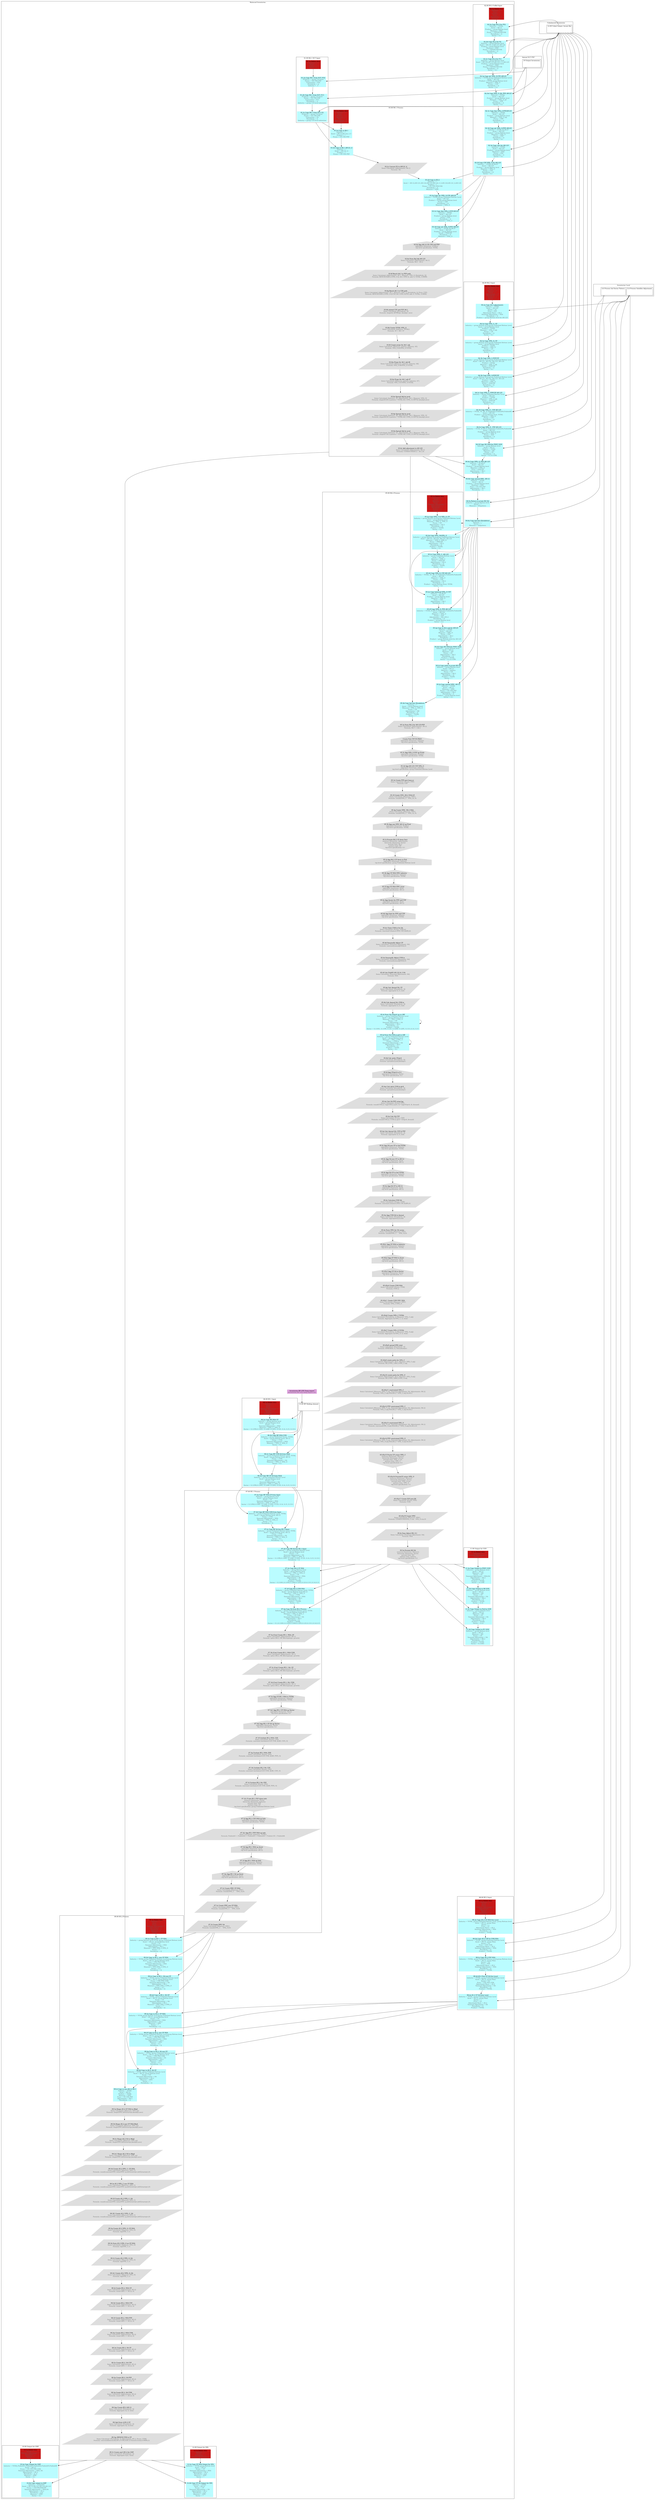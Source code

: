 digraph "Balanced Inventories" {
	compound=true
	subgraph cluster_eaf4b2133b0d401ab8ad2f8c04dca331 {
		label="Balanced Inventories"
		157 [label=<Inventories RP CPX Temp import<font color='#636363'><br/>Inventories RP CPX Temp import.csv</font>> color=plum shape=folder style=filled]
	}
	subgraph cluster_eaf4b2133b0d401ab8ad2f8c04dca331 {
		label="Balanced Inventories"
		subgraph cluster_712d2959dd1843798d409a56e4921978 {
			label="01.00 R4.1 SUT Input"
			4 [label=<01.1a Delete data<font color='#636363'><br/>Industry = *<br/>Asset = *<br/>Product = *<br/>Prices = *</font>> color="#c71818" shape=box style=filled]
			6 [label=<01.2a Copy R4.1 from SUT, P.52<font color='#636363'><br/>Products = group 114 level<br/>Prices = CP, CYP, PYP<br/>Transaction = P52<br/>Periodicity = A<br/>Industry = _T</font>> color="#bafcff" shape=box style=filled]
			7 [label=<01.2b Copy R4.1 from SUT, P.11<font color='#636363'><br/>Products = group 114 level<br/>Prices = CP, CYP, PYP<br/>Transaction = P11<br/>Periodicity = A<br/>Industry = group 114 level industries</font>> color="#bafcff" shape=box style=filled]
			8 [label=<01.2c Copy R4.1 from SUT, P.2<font color='#636363'><br/>Products = group 114 level<br/>Prices = CP, CYP, PYP<br/>Transaction = P2<br/>Periodicity = A<br/>Industry = group 114 level industries</font>> color="#bafcff" shape=box style=filled]
		}
	}
	subgraph cluster_eaf4b2133b0d401ab8ad2f8c04dca331 {
		label="Balanced Inventories"
		subgraph cluster_34996b54060e4e2ca6c68a3389e62637 {
			label="02.00 R3.2 UnBal Input"
			11 [label=<02.1a Delete data<font color='#636363'><br/>Industry = *<br/>Asset = *<br/>Product = *<br/>Prices = *<br/>Periodicity = *<br/>Measure = *</font>> color="#c71818" shape=box style=filled]
			13 [label=<02.2a Copy R3.2 for P52<font color='#636363'><br/>Industry = TOTAL<br/>Asset = AN.12<br/>Product = group Bottom level<br/>Measure = VPIC<br/>Prices = CP,PYP,CYP,CVM<br/>Periodicity = A<br/>Sector = S.1</font>> color="#bafcff" shape=box style=filled]
			14 [label=<02.2b Copy R3.2 for P2<font color='#636363'><br/>Industry = group Bottom level<br/>Asset = AN.121_4,AN.121,AN.124<br/>Product = group Bottom level<br/>Measure = VPIC<br/>Prices = CP,PYP,CYP,CVM<br/>Periodicity = A<br/>Sector = S.1</font>> color="#bafcff" shape=box style=filled]
			15 [label=<02.2c Copy R3.2 for P11<font color='#636363'><br/>Industry = group Bottom level<br/>Asset = AN.122,AN.123,AN.122_3_5,AN.125<br/>Product = group Bottom level<br/>Measure = VPIC<br/>Prices = CP,PYP,CYP,CVM<br/>Periodicity = A<br/>Sector = S.1</font>> color="#bafcff" shape=box style=filled]
			17 [label=<02.3a Copy qtr VPIL_O:CYP, AN125<font color='#636363'><br/>Industry = TOTAL,group Published Bottom Level<br/>Asset = AN.125<br/>Product = TOTAL,group Bottom level<br/>Measure = VPIL_O<br/>Prices = CYP<br/>Periodicity = Q<br/>Sector = S.1</font>> color="#bafcff" shape=box style=filled]
			18 [label=<02.3b Copy VPIL_O_Q4, PYP, AN125<font color='#636363'><br/>Industry = TOTAL<br/>Asset = AN.125<br/>Product = group Bottom level<br/>Measure = VPIL_O_q4<br/>Prices = PYP<br/>Periodicity = A<br/>Sector = S.1</font>> color="#bafcff" shape=box style=filled]
			19 [label=<02.3c Copy Ann VPIL_C:PYP,AN125<font color='#636363'><br/>Industry = TOTAL<br/>Asset = AN.125<br/>Product = group Bottom level<br/>Measure = VPIL_C.adj<br/>Prices = PYP<br/>Periodicity = A<br/>Sector = S.1</font>> color="#bafcff" shape=box style=filled]
			20 [label=<02.3d Copy qtr VPIL_O:PYP, AN125<font color='#636363'><br/>Industry = TOTAL,45,46,47<br/>Asset = AN.125<br/>Product = group Bottom level<br/>Measure = VPIL_O<br/>Prices = PYP<br/>Periodicity = Q<br/>Sector = S.1</font>> color="#bafcff" shape=box style=filled]
			21 [label=<02.3e Copy vpic for AN.125<font color='#636363'><br/>Industry = TOTAL<br/>Asset = AN.125<br/>Product = group Bottom level<br/>Measure = VPIC<br/>Prices = PYP<br/>Periodicity = A<br/>Sector = S.1</font>> color="#bafcff" shape=box style=filled]
			22 [label=<02.3f Copy CYP VPIL_O for AN.125<font color='#636363'><br/>Industry = TOTAL,45,46,47<br/>Asset = AN.125<br/>Product = group Bottom level<br/>Measure = VPIL_O<br/>Prices = CYP<br/>Periodicity = Q<br/>Sector = S.1</font>> color="#bafcff" shape=box style=filled]
		}
	}
	subgraph cluster_eaf4b2133b0d401ab8ad2f8c04dca331 {
		label="Balanced Inventories"
		subgraph cluster_80b217ab03924a02a2ceee08990a6970 {
			label="03.00 R4.1 Process"
			25 [label=<03.1a Delete data<font color='#636363'><br/>Industry = *<br/>Asset = *<br/>Product = *<br/>Measure = *<br/>Price = *<br/>Adjustments = *<br/>Periodicity = *</font>> color="#c71818" shape=box style=filled]
			27 [label=<03.2a Copy in R4.1<font color='#636363'><br/>Industry = *<br/>Asset = AN.12,AN.122_3_5<br/>Product = *<br/>Prices = CP, CYP, PYP</font>> color="#bafcff" shape=box style=filled]
			28 [label=<03.2b Copy in R4.1 AN121_4<font color='#636363'><br/>Industry = *<br/>Asset = AN.121_4<br/>Product = *<br/>Prices = CP, CYP, PYP</font>> color="#bafcff" shape=box style=filled]
			29 [label=<03.2c Convert P2 to AN121_4<font color='#636363'><br/>Items Calculated: [Adjustments: R4.1]<br/>Formula: -R2</font>> color="#dedede" shape=parallelogram style=filled]
			30 [label=<03.2d Copy in R3.2<font color='#636363'><br/>Industry = *<br/>Asset = AN.12,AN.121,AN.122,AN.123,AN.122_3_5,AN.124,AN.121_4,AN.125<br/>Product = *<br/>Prices = CP, CYP, PYP,CVM<br/>Periodicity = A<br/>Measure = VPIC</font>> color="#bafcff" shape=box style=filled]
			32 [label=<03.3a Copy qtr VPIL_O:CYP, AN125<font color='#636363'><br/>Industry = TOTAL,group Published Bottom Level<br/>Asset = AN.125<br/>Product = TOTAL,group Bottom level<br/>Prices = CYP<br/>Periodicity = Q<br/>Measure = VPIL_O</font>> color="#bafcff" shape=box style=filled]
			33 [label=<03.3c Copy Ann VPIL_C:PYP:AN125<font color='#636363'><br/>Industry = TOTAL<br/>Asset = AN.125<br/>Product = group Bottom level<br/>Prices = PYP<br/>Periodicity = A<br/>Measure = VPIL_C</font>> color="#bafcff" shape=box style=filled]
			34 [label=<03.3d Copy qtr VPIL_O:PYP, AN125<font color='#636363'><br/>Industry = TOTAL,45,46,47<br/>Asset = AN.125<br/>Product = group Bottom level<br/>Prices = PYP,CYP<br/>Periodicity = Q<br/>Measure = VPIL_O</font>> color="#bafcff" shape=box style=filled]
			36 [label=<03.4a Agg AN.12 CP, CYP and PYP<font color='#636363'><br/>aggregate dimension: Product<br/>top level specification: TOTAL</font>> color="#dedede" shape=house style=filled]
			42 [label=<03.6e Form Bal Adj AN.125<font color='#636363'><br/>Items Calculated: [Adjustments: A4.1]<br/>Formula: R4.1 - R3.2</font>> color="#dedede" shape=parallelogram style=filled]
			43 [label=<03.6f Bench A4.1 to PYP path<font color='#636363'><br/>Items Calculated: [Adjustments: A4.1, Measure: VPIL_O, Periodicity: Q]<br/>Formula: BENCHCD(R3.2:VPIL_O:Q, A4.1:VPIC:A, add, 0, TOTAL, 0.9999)</font>> color="#dedede" shape=parallelogram style=filled]
			44 [label=<03.6g Bench A4.1 to CYP path<font color='#636363'><br/>Items Calculated: [Adjustments: A4.1, Measure: VPIL_O, Periodicity: Q, Price: CYP]<br/>Formula: BENCHCD(R3.2:VPIL_O:Q:CYP, A4.1:VPIC:A:PYP, add, 0, TOTAL, 0.9999)</font>> color="#dedede" shape=parallelogram style=filled]
			45 [label=<03.6h extend CYP and PYP A4.1<font color='#636363'><br/>Items Calculated: [Periodicity: Q]<br/>Formula: shape(Q, $FPBYqtr, $endqtr, zero)</font>> color="#dedede" shape=parallelogram style=filled]
			46 [label=<03.6k Create TOTAL VPIL_O<font color='#636363'><br/>Items Calculated: [Industry: TOTAL]<br/>Formula: 45 + 46+ 47</font>> color="#dedede" shape=parallelogram style=filled]
			47 [label=<03.6l Create props for A4.1 adj<font color='#636363'><br/>Items Calculated: [Measure: pattern, Industry: 45]<br/>Formula: VPIL_O:45/VPIL_O:TOTAL</font>> color="#dedede" shape=parallelogram style=filled]
			48 [label=<03.6m Props for A4.1 adj 46<font color='#636363'><br/>Items Calculated: [Measure: pattern, Industry: 46]<br/>Formula: VPIL_O:46/VPIL_O:TOTAL</font>> color="#dedede" shape=parallelogram style=filled]
			49 [label=<03.6n Props for A4.1 adj 47<font color='#636363'><br/>Items Calculated: [Measure: pattern, Industry: 47]<br/>Formula: VPIL_O:47/VPIL_O:TOTAL</font>> color="#dedede" shape=parallelogram style=filled]
			50 [label=<03.6o Spread Adj by prod<font color='#636363'><br/>Items Calculated: [Industry: 45, Adjustments: A4.1, Measure: VPIL_O]<br/>Formula: shape(45:R3.2:pattern * TOTAL:A4.1:VPIL_O,1997Q1,$endqtr,zero)</font>> color="#dedede" shape=parallelogram style=filled]
			51 [label=<03.6p Spread Adj by prod<font color='#636363'><br/>Items Calculated: [Industry: 46, Adjustments: A4.1, Measure: VPIL_O]<br/>Formula: shape(46:R3.2:pattern * TOTAL:A4.1:VPIL_O,1997Q1,$endqtr,zero)</font>> color="#dedede" shape=parallelogram style=filled]
			52 [label=<03.6q Spread Adj by prod<font color='#636363'><br/>Items Calculated: [Industry: 47, Adjustments: A4.1, Measure: VPIL_O]<br/>Formula: shape(47:R3.2:pattern * TOTAL:A4.1:VPIL_O,1997Q1,$endqtr,zero)</font>> color="#dedede" shape=parallelogram style=filled]
			53 [label=<03.6r Add adjustment to AN.125<font color='#636363'><br/>Items Calculated: [Adjustments: R4.1]<br/>Formula: CONROUND(R3.2 - A4.1,0)</font>> color="#dedede" shape=parallelogram style=filled]
		}
	}
	subgraph cluster_eaf4b2133b0d401ab8ad2f8c04dca331 {
		label="Balanced Inventories"
		subgraph cluster_ddee891a379e490c90972cf22c1a01dc {
			label="04.00 R4.2 Input"
			56 [label=<04.01a Delete data<font color='#636363'><br/>Industry = *<br/>Asset = *<br/>Measure = *<br/>Prices = *<br/>Adjustments = *<br/>Periodicity = *<br/>Product = *<br/>Sector = *</font>> color="#c71818" shape=box style=filled]
			58 [label=<04.2a Copy A4.2 adjustments<font color='#636363'><br/>Industry = TOTAL<br/>Asset = AN.125<br/>Sector = S1<br/>Price = PYP<br/>Adjustment Basis = A4.2<br/>Seasonal Adjustment = NSA<br/>Periodicity = Q<br/>Product = group Bottom level for AN.125</font>> color="#bafcff" shape=box style=filled]
			60 [label=<04.3a Copy VPIL_C, CP<font color='#636363'><br/>Industry = group Bottom level,group Published Bottom Level<br/>Asset = group Bottom level<br/>Product = TOTAL<br/>Measure = VPIL_C.adj<br/>Prices = CP<br/>Periodicity = Q<br/>Sector = S.1</font>> color="#bafcff" shape=box style=filled]
			61 [label=<04.3a Copy VPIL_O, CP<font color='#636363'><br/>Industry = group Bottom level,group Published Bottom Level<br/>Asset = group Bottom level<br/>Product = TOTAL<br/>Measure = VPIL_O<br/>Prices = CP<br/>Periodicity = Q<br/>Sector = S.1</font>> color="#bafcff" shape=box style=filled]
			62 [label=<04.3b Copy VPIL_C,PYPCYP<font color='#636363'><br/>Industry = group Bottom level,group Published Bottom Level<br/>Asset = AN.121, AN.122, AN.123, AN.124<br/>Product = TOTAL<br/>Measure = VPIL_C.adj<br/>Prices = PYP,CYP<br/>Periodicity = Q<br/>Sector = S.1</font>> color="#bafcff" shape=box style=filled]
			63 [label=<04.3b Copy VPIL_O,PYPCYP<font color='#636363'><br/>Industry = group Bottom level,group Published Bottom Level<br/>Asset = AN.121, AN.122, AN.123, AN.124<br/>Product = TOTAL<br/>Measure = VPIL_O<br/>Prices = PYP,CYP<br/>Periodicity = Q<br/>Sector = S.1</font>> color="#bafcff" shape=box style=filled]
			64 [label=<04.3c Copy VPIL_C, PYPCYP AN.125<font color='#636363'><br/>Industry = group Published Bottom Level<br/>Asset = AN.125<br/>Product = TOTAL<br/>Measure = VPIL_C.adj<br/>Prices = PYP,CYP<br/>Periodicity = Q<br/>Sector = S.1</font>> color="#bafcff" shape=box style=filled]
			65 [label=<04.3d Copy VPIL_O , CYP AN.125<font color='#636363'><br/>Industry = TOTAL, 45, 46, 47,Publish03,Publish04,Publish06<br/>Asset = AN.125<br/>Product = group Bottom level, TOTAL<br/>Measure = VPIL_O<br/>Prices = CYP<br/>Periodicity = Q<br/>Sector = S.1</font>> color="#bafcff" shape=box style=filled]
			66 [label=<04.3e Copy VPIL_O , PYP AN.125<font color='#636363'><br/>Industry = TOTAL,45,46,47,Publish03,Publish04,Publish06<br/>Asset = AN.125<br/>Product = group Bottom level<br/>Measure = VPIL_O<br/>Prices = PYP<br/>Periodicity = Q<br/>Sector = S.1</font>> color="#bafcff" shape=box style=filled]
			67 [label=<04.3f Copy HG NSA for PNFC GOS<font color='#636363'><br/>Industry = group Bottom level<br/>Asset = AN.12<br/>Product = TOTAL<br/>Measure = HG<br/>Prices = CP<br/>Periodicity = Q<br/>Sector = S.1,S.11PR</font>> color="#bafcff" shape=box style=filled]
			69 [label=<04.4a Copy VPIL_O, PYP, AN.125<font color='#636363'><br/>Industry = 45,46,47<br/>Asset = AN.125<br/>Product = group Bottom level<br/>Measure = VPIL_O<br/>Price = PYP,CYP<br/>Adjustments = R4.1<br/>Periodicity = Q</font>> color="#bafcff" shape=box style=filled]
			70 [label=<04.4b Copy annual VPIC, AN.12<font color='#636363'><br/>Industry = TOTAL<br/>Asset = AN.12<br/>Product = group Bottom level<br/>Measure = VPIC<br/>Price = CP, CYP, PYP<br/>Adjustments = R4.1<br/>Periodicity = A</font>> color="#bafcff" shape=box style=filled]
			72 [label=<04.5a Pattern to p&#39;rate HG SA<font color='#636363'><br/>Industry = group Bottom level<br/>Sector = *<br/>Measure = HGpattern</font>> color="#bafcff" shape=box style=filled]
			74 [label=<04.6a Copy Ind Sect Breakdown<font color='#636363'><br/>Industry = *<br/>Sector = *<br/>Measure = Indpattern</font>> color="#bafcff" shape=box style=filled]
		}
	}
	subgraph cluster_eaf4b2133b0d401ab8ad2f8c04dca331 {
		label="Balanced Inventories"
		subgraph cluster_bade20bcefc640e3911405b3f77e5870 {
			label="05.00 R4.2 Process"
			77 [label=<05.1a Delete data<font color='#636363'><br/>Industry = *<br/>Asset = *<br/>Measure = *<br/>Prices = *<br/>Seasonal Adjustment = *<br/>Adjustments = *<br/>Periodicity = *<br/>Product = *<br/>Sector = *</font>> color="#c71818" shape=box style=filled]
			79 [label=<05.2a Copy VPIL_C &amp; VPIL_O, CP<font color='#636363'><br/>Industry = group Bottom level,group Published Bottom Level<br/>Asset = group Bottom level<br/>Measure = VPIL_C, VPIL_O<br/>Prices = CP<br/>Adjustments = R3.2<br/>Periodicity = Q<br/>Product = TOTAL<br/>Sector = S.1</font>> color="#bafcff" shape=box style=filled]
			80 [label=<05.2b Copy VPIL_C&amp;VPIL_O<font color='#636363'><br/>Industry = group Bottom level,group Published Bottom Level<br/>Asset = AN.121, AN.122, AN.123, AN.124<br/>Measure = VPIL_C, VPIL_O<br/>Prices = PYP,CYP<br/>Adjustments = R3.2<br/>Periodicity = Q<br/>Product = TOTAL<br/>Sector = S.1</font>> color="#bafcff" shape=box style=filled]
			81 [label=<05.2c Copy VPIL_C, AN.125<font color='#636363'><br/>Industry = group Published Bottom Level<br/>Asset = AN.125<br/>Measure = VPIL_C<br/>Prices = PYP,CYP<br/>Adjustments = R3.2<br/>Periodicity = Q<br/>Product = TOTAL<br/>Sector = S.1</font>> color="#bafcff" shape=box style=filled]
			82 [label=<05.2d Copy VPIL_O, CYP AN.125<font color='#636363'><br/>Industry = TOTAL, 45, 46, 47,Publish03,Publish04,Publish06<br/>Asset = AN.125<br/>Measure = VPIL_O<br/>Prices = CYP<br/>Adjustments = R3.2<br/>Periodicity = Q<br/>Product = group Bottom level, TOTAL<br/>Sector = S.1</font>> color="#bafcff" shape=box style=filled]
			83 [label=<05.2e Copy balanced VPIL_O CYP<font color='#636363'><br/>Industry = 45,46,47<br/>Asset = AN.125<br/>Product = group Bottom level<br/>Measure = VPIL_O<br/>Price = CYP<br/>Adjustments = R4.1<br/>Periodicity = Q</font>> color="#bafcff" shape=box style=filled]
			84 [label=<05.2f Copy VPIL_O, PYP, AN.125<font color='#636363'><br/>Industry = TOTAL,45,46,47,Publish03,Publish04,Publish06<br/>Asset = AN.125<br/>Measure = VPIL_O<br/>Prices = PYP<br/>Adjustments = R4.1,R3.2<br/>Periodicity = Q<br/>Product = group Bottom level<br/>Sector = S.1</font>> color="#bafcff" shape=box style=filled]
			85 [label=<05.2g Copy in A4.2 adj for AN125<font color='#636363'><br/>Industry = TOTAL<br/>Asset = AN.125<br/>Measure = VPIL_O<br/>Prices = PYP<br/>Adjustments = A4.2<br/>Periodicity = Q<br/>Product = group Bottom level for AN.125<br/>Sector = S.1</font>> color="#bafcff" shape=box style=filled]
			86 [label=<05.2h Copy HG NSA for PNFC GOS<font color='#636363'><br/>Industry = group Bottom level<br/>Asset = AN.12<br/>Measure = HG<br/>Prices = CP<br/>Adjustments = R4.2<br/>Periodicity = Q<br/>Product = TOTAL<br/>Sector = S.1,S.11PR</font>> color="#bafcff" shape=box style=filled]
			87 [label=<05.2i Copy pattn to p&#39;rate HG SA<font color='#636363'><br/>Industry = group Bottom level<br/>Asset = AN.12<br/>Measure = pattern<br/>Prices = CP<br/>Adjustments = R4.2<br/>Periodicity = Q<br/>Product = TOTAL<br/>Sector = *</font>> color="#bafcff" shape=box style=filled]
			88 [label=<05.2j Copy annual VPIC, AN.12<font color='#636363'><br/>Industry = TOTAL<br/>Asset = AN.12<br/>Measure = VPIC<br/>Prices = CP, CYP, PYP<br/>Adjustments = R4.1<br/>Periodicity = A<br/>Product = group Bottom level<br/>Sector = S.1</font>> color="#bafcff" shape=box style=filled]
			89 [label=<05.2k Copy Ind Sect Breakdown<font color='#636363'><br/>Industry = *<br/>Asset = group Bottom level<br/>Measure = VPIL_C, VPIL_O<br/>Prices = CP<br/>Adjustments = R0<br/>Periodicity = Q<br/>Product = TOTAL<br/>Sector = *</font>> color="#bafcff" shape=box style=filled]
			91 [label=<05.3a Form R4.2 for AN.125:PYP<font color='#636363'><br/>Items Calculated: [Adjustments: R4.2]<br/>Formula: R4.1 + A4.2</font>> color="#dedede" shape=parallelogram style=filled]
			92 [label=<Create Pub CYP IN PROC<font color='#636363'><br/>aggregate dimension: Industry<br/>top level specification: TOTAL</font>> color="#dedede" shape=house style=filled]
			93 [label=<05.3c Agg VPIL_O PYP up Prods<font color='#636363'><br/>aggregate dimension: Product<br/>top level specification: TOTAL</font>> color="#dedede" shape=house style=filled]
			94 [label=<05.3d Agg AN.125 CYP VPIL_O<font color='#636363'><br/>aggregate dimension: Industry<br/>top level specification: group Published Bottom Level</font>> color="#dedede" shape=house style=filled]
			95 [label=<05.3e Create PYP post base yr<font color='#636363'><br/>Items Calculated: [Prices: PYP]<br/>Formula: CYP</font>> color="#dedede" shape=parallelogram style=filled]
			96 [label=<05.3f Create VPIC, R4.2 NSA CP<font color='#636363'><br/>Items Calculated: [Measure: VPIC]<br/>Formula: round((VPIL_C - VPIL_O), 0)</font>> color="#dedede" shape=parallelogram style=filled]
			97 [label=<05.3g Create VPIC, R4.2 NSA<font color='#636363'><br/>Items Calculated: [Measure: VPIC]<br/>Formula: round((VPIL_C - VPIL_O), 0)</font>> color="#dedede" shape=parallelogram style=filled]
			98 [label=<05.3h Agg ann VPIC AN.12 up Prod<font color='#636363'><br/>aggregate dimension: Product<br/>top level specification: TOTAL</font>> color="#dedede" shape=house style=filled]
			99 [label=<05.3i Prorate R4.2 CP down Sect<font color='#636363'><br/>measure dimension: Adjustments<br/>hierarchy dimension: Sector<br/>prorate item: R4.2<br/>pattern item: R0<br/>top level specification: S.1</font>> color="#dedede" shape=invhouse style=filled]
			100 [label=<05.3j Agg R4.2 CP Sects to Pub<font color='#636363'><br/>aggregate dimension: Industry<br/>top level specification: group Published Bottom Level</font>> color="#dedede" shape=house style=filled]
			101 [label=<05.3k Agg CP NSA VPIC industry<font color='#636363'><br/>aggregate dimension: Industry<br/>top level specification: TOTAL</font>> color="#dedede" shape=house style=filled]
			102 [label=<05.3l Agg CP NSA VPIC asset<font color='#636363'><br/>aggregate dimension: Asset<br/>top level specification: AN.12</font>> color="#dedede" shape=house style=filled]
			104 [label=<05.4a Agg Assets for PYP and CYP<font color='#636363'><br/>aggregate dimension: Asset<br/>top level specification: AN.12</font>> color="#dedede" shape=house style=filled]
			105 [label=<05.4b Agg Inds for PYP and CYP<font color='#636363'><br/>aggregate dimension: Industry<br/>top level specification: TOTAL</font>> color="#dedede" shape=house style=filled]
			106 [label=<05.4c Chain CVM.in for SA<font color='#636363'><br/>Items Calculated: [Prices: CVM.in]<br/>Formula: conround (chaincd (PYP, CYP, $LBY),0)</font>> color="#dedede" shape=parallelogram style=filled]
			107 [label=<05.4d Seasonally Adjust CP<font color='#636363'><br/>Items Calculated: [Seasonal Adjustment: SA]<br/>Formula: conround(seasadj(NSA),0)</font>> color="#dedede" shape=parallelogram style=filled]
			108 [label=<05.4e Seasonally Adjust CVM.in<font color='#636363'><br/>Items Calculated: [Seasonal Adjustment: SA]<br/>Formula: conround(seasadj(NSA),0)</font>> color="#dedede" shape=parallelogram style=filled]
			109 [label=<05.4f Calc Publ05 AN.122 &amp; 3 SA<font color='#636363'><br/>Items Calculated: [Seasonal Adjustment: SA]<br/>Formula: NSA</font>> color="#dedede" shape=parallelogram style=filled]
			110 [label=<05.4g Calc Annual SA, CP<font color='#636363'><br/>Items Calculated: [Periodicity: A]<br/>Formula: aggregate( Q, A, end)</font>> color="#dedede" shape=parallelogram style=filled]
			111 [label=<05.4h Calc Annual SA, CVM.in<font color='#636363'><br/>Items Calculated: [Periodicity: A]<br/>Formula: aggregate( Q, A, end)</font>> color="#dedede" shape=parallelogram style=filled]
			112 [label=<05.4i Form SA CP.qtr4 up to LBY<font color='#636363'><br/>Industry = group Published Bottom Level<br/>Asset = group Bottom level<br/>Measure = VPIL_C,VPIL_O<br/>Prices = CP<br/>Seasonal Adjustment = SA<br/>Adjustments = R4.2<br/>Periodicity = A<br/>Product = TOTAL<br/>Sector = S.11001, S.11PR, S.125, S.12MF, S.12FE, S.1311,S.14, S.15</font>> color="#bafcff" shape=box style=filled]
			113 [label=<05.4j Form SA CVM.in.qt4 to LBY<font color='#636363'><br/>Industry = group Published Bottom Level<br/>Asset = group Bottom level<br/>Measure = VPIL_C,VPIL_O<br/>Prices = CVM.in<br/>Seasonal Adjustment = SA<br/>Adjustments = R4.2<br/>Periodicity = A<br/>Product = TOTAL<br/>Sector = S.1</font>> color="#bafcff" shape=box style=filled]
			114 [label=<05.4k Calc qtrly CP.qtr4<font color='#636363'><br/>Items Calculated: [Periodicity: Q]<br/>Formula: spread(A,Q,end,$endqtr)</font>> color="#dedede" shape=parallelogram style=filled]
			115 [label=<05.4l Agg CP.qtr4 to S.1<font color='#636363'><br/>aggregate dimension: Sector<br/>top level specification: S.1</font>> color="#dedede" shape=house style=filled]
			116 [label=<05.4m Calc qtrly CVM.in.qtr4<font color='#636363'><br/>Items Calculated: [Periodicity: Q]<br/>Formula: spread(A,Q,end,$endqtr)</font>> color="#dedede" shape=parallelogram style=filled]
			117 [label=<05.4n Calc SA PYP using lag<font color='#636363'><br/>Items Calculated: [Prices: PYP]<br/>Formula: round(CVM.in / lag(CVM.in.qtr4, 4) * lag(CP.qtr4, 4), $round)</font>> color="#dedede" shape=parallelogram style=filled]
			118 [label=<05.4o Calc SA CYP<font color='#636363'><br/>Items Calculated: [Prices: CYP]<br/>Formula: round(CVM.in / CVM.in.qtr4 * CP.qtr4, $round)</font>> color="#dedede" shape=parallelogram style=filled]
			119 [label=<05.4q Calc Annual SA, CYP &amp; PYP<font color='#636363'><br/>Items Calculated: [Periodicity: A]<br/>Formula: aggregate( Q, A, end)</font>> color="#dedede" shape=parallelogram style=filled]
			120 [label=<05.4r Agg SA non CP to Ind TOTAL<font color='#636363'><br/>aggregate dimension: Industry<br/>top level specification: TOTAL</font>> color="#dedede" shape=house style=filled]
			121 [label=<05.4s Agg SA non CP to AN.12<font color='#636363'><br/>aggregate dimension: Asset<br/>top level specification: AN.12</font>> color="#dedede" shape=house style=filled]
			122 [label=<05.4t Agg SA CP to Ind TOTAL<font color='#636363'><br/>aggregate dimension: Industry<br/>top level specification: TOTAL</font>> color="#dedede" shape=house style=filled]
			123 [label=<05.4u Agg SA CP to AN.12<font color='#636363'><br/>aggregate dimension: Asset<br/>top level specification: AN.12</font>> color="#dedede" shape=house style=filled]
			124 [label=<05.4v Calculate CVM SA<font color='#636363'><br/>Items Calculated: [Prices: CVM]<br/>Formula: conround (chaincd (PYP, CYP, $LBY),0)</font>> color="#dedede" shape=parallelogram style=filled]
			125 [label=<05.4w Agg CVM SA to Annual<font color='#636363'><br/>Items Calculated: [Periodicity: A]<br/>Formula: aggregate(Q,A,end)</font>> color="#dedede" shape=parallelogram style=filled]
			126 [label=<05.4x Form VPIC for SA series<font color='#636363'><br/>Items Calculated: [Measure: VPIC]<br/>Formula: round((VPIL_C  -  VPIL_O),0)</font>> color="#dedede" shape=parallelogram style=filled]
			128 [label=<05.45y1 Agg CP NSA to Industry<font color='#636363'><br/>aggregate dimension: Industry<br/>top level specification: TOTAL</font>> color="#dedede" shape=house style=filled]
			129 [label=<05.45y2 Agg CP NSA to Asset<font color='#636363'><br/>aggregate dimension: Asset<br/>top level specification: AN.12</font>> color="#dedede" shape=house style=filled]
			130 [label=<05.45y3 Agg CP SA to Sector<font color='#636363'><br/>aggregate dimension: Sector<br/>top level specification: S.1</font>> color="#dedede" shape=house style=filled]
			131 [label=<05.45y4 Create CVM NSA<font color='#636363'><br/>Items Calculated: [Prices: CVM]<br/>Formula: CVM.in</font>> color="#dedede" shape=parallelogram style=filled]
			132 [label=<05.45y5  Create CVM VPIC NSA<font color='#636363'><br/>Items Calculated: [Measure: VPIC]<br/>Formula: VPIL_C-VPIL_O</font>> color="#dedede" shape=parallelogram style=filled]
			133 [label=<05.45y6 Create VPIL_C TOTAL<font color='#636363'><br/>Items Calculated: [Periodicity: A, Measure: VPIL_C.adj]<br/>Formula: Aggregate (Q:VPIL_C, A, total)</font>> color="#dedede" shape=parallelogram style=filled]
			134 [label=<05.45y7 Create VPIL_O TOTAL<font color='#636363'><br/>Items Calculated: [Periodicity: A, Measure: VPIL_O.adj]<br/>Formula: Aggregate (Q:VPIL_O, A, total)</font>> color="#dedede" shape=parallelogram style=filled]
			135 [label=<05.45y8 spread VPIL total<font color='#636363'><br/>Items Calculated: [Periodicity: Q]<br/>Formula: SPREAD(A, Q, Total,$endqtr) </font>> color="#dedede" shape=parallelogram style=filled]
			136 [label=<05.45y9 create pattn for VPIL_C<font color='#636363'><br/>Items Calculated: [Adjustments: A4.2, Measure: VPIL_C.adj]<br/>Formula: R4.2:VPIL_C/R4.2:VPIL_C.adj</font>> color="#dedede" shape=parallelogram style=filled]
			137 [label=<05.45y10 create pattn for VPIL_O<font color='#636363'><br/>Items Calculated: [Adjustments: A4.2, Measure: VPIL_O.adj]<br/>Formula: R4.2:VPIL_O/R4.2:VPIL_O.adj</font>> color="#dedede" shape=parallelogram style=filled]
			138 [label=<05.45y11 constrained VPIL_C<font color='#636363'><br/>Items Calculated: [Measure: VPIL_C.con, Seasonal Adjustment: SA, Adjustments: R4.2]<br/>Formula: VPIL_C.adj:NSA:R4.2 * VPIL_C.adj:SA:A4.2</font>> color="#dedede" shape=parallelogram style=filled]
			139 [label=<05.45y12 PYP constrained VPIL_C<font color='#636363'><br/>Items Calculated: [Measure: VPIL_C.con, Seasonal Adjustment: SA, Adjustments: R4.2]<br/>Formula: VPIL_C.adj:NSA:R4.2 * VPIL_C.adj:SA:A4.2</font>> color="#dedede" shape=parallelogram style=filled]
			140 [label=<05.45y13 constrained VPIL_O<font color='#636363'><br/>Items Calculated: [Measure: VPIL_O.con, Seasonal Adjustment: SA, Adjustments: R4.2]<br/>Formula: conround(VPIL_O.adj:NSA:R4.2 * VPIL_O.adj:SA:A4.2,0)</font>> color="#dedede" shape=parallelogram style=filled]
			141 [label=<05.45y14 PYP constrained VPIL_O<font color='#636363'><br/>Items Calculated: [Measure: VPIL_O.con, Seasonal Adjustment: SA, Adjustments: R4.2]<br/>Formula: VPIL_O.adj:NSA:R4.2 * VPIL_O.adj:SA:A4.2</font>> color="#dedede" shape=parallelogram style=filled]
			142 [label=<05.45y15 Prorte CP sctors VPIL_C<font color='#636363'><br/>measure dimension: Measure<br/>hierarchy dimension: Sector<br/>prorate item: VPIL_C.con<br/>pattern item: VPIL_C<br/>top level specification: S.1</font>> color="#dedede" shape=invhouse style=filled]
			143 [label=<05.45y16 ProrateCP sctors VPIL_O<font color='#636363'><br/>measure dimension: Measure<br/>hierarchy dimension: Sector<br/>prorate item: VPIL_O.con<br/>pattern item: VPIL_O<br/>top level specification: S.1</font>> color="#dedede" shape=invhouse style=filled]
			144 [label=<05.45y17 Create PYP post BY<font color='#636363'><br/>Items Calculated: [Prices: PYP]<br/>Formula: CVM</font>> color="#dedede" shape=parallelogram style=filled]
			145 [label=<05.45y19 Create VPIC<font color='#636363'><br/>Items Calculated: [Measure: VPIC]<br/>Formula: CONROUND(VPIL_C.con - VPIL_O.con,0)</font>> color="#dedede" shape=parallelogram style=filled]
			146 [label=<05.4z Seas Adjust HG, S.1<font color='#636363'><br/>Items Calculated: [Seasonal Adjustment: SA]<br/>Formula: NSA</font>> color="#dedede" shape=parallelogram style=filled]
			152 [label=<05.5a Prorate HG SA<font color='#636363'><br/>measure dimension: Measure<br/>hierarchy dimension: Sector<br/>prorate item: HG<br/>pattern item: pattern<br/>top level specification: S.1</font>> color="#dedede" shape=invhouse style=filled]
		}
	}
	subgraph cluster_eaf4b2133b0d401ab8ad2f8c04dca331 {
		label="Balanced Inventories"
		subgraph cluster_647c3208f2d248ffb68ff7f7faedf231 {
			label="06.00 R5.1 Input"
			155 [label=<06.1a Delete data<font color='#636363'><br/>Industry = *<br/>Asset = *<br/>Prices = *<br/>Seasonal Adjustment = *<br/>Measure = *<br/>Sector = *<br/>Periodicity = Q</font>> color="#c71818" shape=box style=filled]
			159 [label=<06.2a Copy RP NSA CP<font color='#636363'><br/>Industry = group Bottom level<br/>Asset = group Bottom level<br/>Prices = CP<br/>Seasonal Adjustment = NSA<br/>Measure = VPIL_C, VPIL_O<br/>Sector = S.11PR,S.11001, S.12MF, S.12FE, S.125, S.14, S.15, S.1311</font>> color="#bafcff" shape=box style=filled]
			160 [label=<06.2b Copy RP NSA CVM<font color='#636363'><br/>Industry = group Published Series, TOTAL<br/>Asset = group Bottom level, AN.12<br/>Prices = CVM<br/>Seasonal Adjustment = NSA<br/>Measure = VPIL_C, VPIL_O<br/>Sector = S.1</font>> color="#bafcff" shape=box style=filled]
			161 [label=<06.2c Copy RP CVM SA from Hold<font color='#636363'><br/>Industry = group Published Bottom Level, TOTAL<br/>Asset = group Bottom level, AN.12<br/>Prices = CVM<br/>Seasonal Adjustment = SA<br/>Measure = VPIL_C, VPIL_O<br/>Sector = S.1</font>> color="#bafcff" shape=box style=filled]
			162 [label=<06.2d Copy RP CP SA from Hold<font color='#636363'><br/>Industry = group Published Bottom Level<br/>Asset = group Bottom level<br/>Prices = CP<br/>Seasonal Adjustment = SA<br/>Measure = VPIL_C, VPIL_O<br/>Sector = S.11PR,S.11001, S.12MF, S.12FE, S.125, S.14, S.15, S.1311</font>> color="#bafcff" shape=box style=filled]
		}
	}
	subgraph cluster_eaf4b2133b0d401ab8ad2f8c04dca331 {
		label="Balanced Inventories"
		subgraph cluster_f494b3441c854a60a733163ce555c779 {
			label="13.00 RP Holding dataset"
			cluster_f494b3441c854a60a733163ce555c779_ph [label="" style=invis]
		}
	}
	subgraph cluster_eaf4b2133b0d401ab8ad2f8c04dca331 {
		label="Balanced Inventories"
		subgraph cluster_c11772a69d1244ff9ed4168e51979e64 {
			label="07.00 R5.1 Process"
			164 [label=<07.2a Copy RP NSA CP from Input<font color='#636363'><br/>Industry = group Bottom level<br/>Asset = group Bottom level<br/>Prices = CP<br/>Seasonal Adjustment = NSA<br/>Measure = VPIL_C, VPIL_O<br/>Sector = S.11PR,S.11001, S.12MF, S.12FE, S.125, S.14, S.15, S.1311<br/>Periodicity = Q</font>> color="#bafcff" shape=box style=filled]
			165 [label=<07.2b Copy RP NSA CVM from Input<font color='#636363'><br/>Industry = group Published Bottom Level, TOTAL<br/>Asset = group Bottom level, AN.12<br/>Prices = CVM<br/>Seasonal Adjustment = NSA<br/>Measure = VPIL_C, VPIL_O<br/>Sector = S.1<br/>Periodicity = Q</font>> color="#bafcff" shape=box style=filled]
			166 [label=<07.2c Copy RP SA frm R5.1 Input<font color='#636363'><br/>Industry = group Published Bottom Level, TOTAL<br/>Asset = group Bottom level, AN.12<br/>Prices = CVM<br/>Seasonal Adjustment = SA<br/>Measure = VPIL_C, VPIL_O<br/>Sector = S.1<br/>Periodicity = Q</font>> color="#bafcff" shape=box style=filled]
			167 [label=<07.2d Copy RP SA frm R5.1 Input<font color='#636363'><br/>Industry = group Published Bottom Level<br/>Asset = group Bottom level<br/>Prices = CP<br/>Seasonal Adjustment = SA<br/>Measure = VPIL_C, VPIL_O<br/>Sector = S.11PR,S.11001, S.12MF, S.12FE, S.125, S.14, S.15, S.1311<br/>Periodicity = Q</font>> color="#bafcff" shape=box style=filled]
			168 [label=<07.2e Copy R4.2 CP NSA<font color='#636363'><br/>Industry = group Bottom level<br/>Asset = group Bottom level<br/>Measure = VPIL_C, VPIL_O<br/>Prices = CP<br/>Seasonal Adjustment = NSA<br/>Adjustments = R4.2<br/>Periodicity = Q<br/>Product = TOTAL<br/>Sector = S.11001,S.11PR,S.12MF,S.12FE,S.125,S.1311,S.14,S.15</font>> color="#bafcff" shape=box style=filled]
			169 [label=<07.2f Copy R4.2 CVM NSA<font color='#636363'><br/>Industry = group Published Bottom Level, TOTAL<br/>Asset = group Bottom level,AN.12<br/>Measure = VPIL_C, VPIL_O<br/>Prices = CVM<br/>Seasonal Adjustment = NSA<br/>Adjustments = R4.2<br/>Periodicity = Q<br/>Product = TOTAL<br/>Sector = S.1</font>> color="#bafcff" shape=box style=filled]
			170 [label=<07.2g Copy SA from R4.2 Process<font color='#636363'><br/>Industry = group Published Bottom Level, TOTAL<br/>Asset = group Bottom level,AN.12<br/>Measure = VPIL_O, VPIL_C<br/>Prices = CP, CVM<br/>Seasonal Adjustment = SA<br/>Adjustments = R4.2<br/>Periodicity = Q<br/>Product = TOTAL<br/>Sector = S.1,S.11001,S.11PR,S.12MF,S.12FE,S.125,S.1311,S.14,S.15</font>> color="#bafcff" shape=box style=filled]
			173 [label=<07.3a (Con) Create R5.1, NSA, CP<font color='#636363'><br/>Items Calculated: [Adjustments: R5.1]<br/>Formula: splice (R4.2, RP, $firstopenqtr, growth)</font>> color="#dedede" shape=parallelogram style=filled]
			174 [label=<07.3b (Con) Create R5.1, NSA CVM<font color='#636363'><br/>Items Calculated: [Adjustments: R5.1]<br/>Formula: splice (R4.2, RP, $firstopenqtr, growth)</font>> color="#dedede" shape=parallelogram style=filled]
			175 [label=<07.3c (Con) Create R5.1, SA, CP<font color='#636363'><br/>Items Calculated: [Adjustments: R5.1]<br/>Formula: splice (R4.2, RP, $firstopenqtr, growth)</font>> color="#dedede" shape=parallelogram style=filled]
			176 [label=<07.3d (Con) Create R5.1, SA, CVM<font color='#636363'><br/>Items Calculated: [Adjustments: R5.1]<br/>Formula: splice (R4.2, RP, $firstopenqtr, growth)</font>> color="#dedede" shape=parallelogram style=filled]
			177 [label=<07.3e Agg CP R5.1 NSA to TOTAL<font color='#636363'><br/>aggregate dimension: Industry<br/>top level specification: TOTAL</font>> color="#dedede" shape=house style=filled]
			178 [label=<07.3e1 Agg R5.1 CP NSA up Sector<font color='#636363'><br/>aggregate dimension: Sector<br/>top level specification: S.1</font>> color="#dedede" shape=house style=filled]
			179 [label=<07.3e2 Agg R5.1 CP SA up Sector<font color='#636363'><br/>aggregate dimension: Sector<br/>top level specification: S.1</font>> color="#dedede" shape=house style=filled]
			180 [label=<07.3f Unchain R5.1 NSA, CYP<font color='#636363'><br/>Items Calculated: [Prices: CYP]<br/>Formula: conround (unchaincd (CP, CVM, $LBY, CYP), 0)</font>> color="#dedede" shape=parallelogram style=filled]
			181 [label=<07.3g Unchain R5.1 NSA, PYP<font color='#636363'><br/>Items Calculated: [Prices: PYP]<br/>Formula: conround (unchaincd (CP, CVM, $LBY, PYP), 0)</font>> color="#dedede" shape=parallelogram style=filled]
			182 [label=<07.3h Unchain R5.1 SA, CYP<font color='#636363'><br/>Items Calculated: [Prices: CYP]<br/>Formula: conround (unchaincd (CP, CVM, $LBY, CYP), 0)</font>> color="#dedede" shape=parallelogram style=filled]
			183 [label=<07.3i Unchain R5.1 SA, PYP<font color='#636363'><br/>Items Calculated: [Prices: PYP]<br/>Formula: conround (unchaincd (CP, CVM, $LBY, PYP), 0)</font>> color="#dedede" shape=parallelogram style=filled]
			184 [label=<07.3i1 P&#39;rate R5.1 PYP down inds<font color='#636363'><br/>measure dimension: Prices<br/>hierarchy dimension: Industry<br/>prorate item: PYP<br/>pattern item: CP<br/>top level specification: group Published Bottom Level</font>> color="#dedede" shape=invhouse style=filled]
			185 [label=<07.3j Agg R5.1 CYP NSA up Inds<font color='#636363'><br/>aggregate dimension: Industry<br/>top level specification: TOTAL</font>> color="#dedede" shape=house style=filled]
			186 [label=<07.3j1 Agg R5.1 PYP NSA up inds<font color='#636363'><br/>Items Calculated: [Industry: TOTAL]<br/>Formula: Publish01 + Publish02 + Publish03 + Publish04 + Publish 05 + Publish06</font>> color="#dedede" shape=parallelogram style=filled]
			187 [label=<07.3k Agg R5.1 NSA up Asset<font color='#636363'><br/>aggregate dimension: Asset<br/>top level specification: AN.12</font>> color="#dedede" shape=house style=filled]
			188 [label=<07.3l Agg R5.1 NSA up Inds<font color='#636363'><br/>aggregate dimension: Industry<br/>top level specification: TOTAL</font>> color="#dedede" shape=house style=filled]
			189 [label=<07.3m Agg R5.1 SA up Asset<font color='#636363'><br/>aggregate dimension: Asset<br/>top level specification: AN.12</font>> color="#dedede" shape=house style=filled]
			190 [label=<07.3r Create VPIC CP NSA<font color='#636363'><br/>Items Calculated: [Measure: VPIC]<br/>Formula: round((VPIL_C  -  VPIL_O),0)</font>> color="#dedede" shape=parallelogram style=filled]
			191 [label=<07.3s Create VPIC non CP NSA<font color='#636363'><br/>Items Calculated: [Measure: VPIC]<br/>Formula: round((VPIL_C  -  VPIL_O),0)</font>> color="#dedede" shape=parallelogram style=filled]
			192 [label=<07.3t Create VPIC SA<font color='#636363'><br/>Items Calculated: [Measure: VPIC]<br/>Formula: round((VPIL_C  -  VPIL_O),0)</font>> color="#dedede" shape=parallelogram style=filled]
		}
	}
	subgraph cluster_eaf4b2133b0d401ab8ad2f8c04dca331 {
		label="Balanced Inventories"
		subgraph cluster_d86aafc47b594ba793e5fb7429f07e46 {
			label="08.00 R5.2 Input"
			196 [label=<08.1a Delete data<font color='#636363'><br/>Industry = *<br/>Asset = *<br/>Prices = *<br/>Seasonal Adjustment = *<br/>Adjustments = *<br/>Measure = *<br/>Sector = *<br/>Periodicity = Q</font>> color="#c71818" shape=box style=filled]
			198 [label=<08.2a Copy A5.2 CP NSA frm Local<font color='#636363'><br/>Industry = TOTAL, group Published Bottom Level, group Bottom level<br/>Asset = AN.12, group Main<br/>Sector = *<br/>Price = CP<br/>Adjustment Basis = A5.2<br/>Seasonal Adjustment = NSA<br/>Periodicity = Q<br/>Product = TOTAL</font>> color="#bafcff" shape=box style=filled]
			199 [label=<08.2b Copy A5.2 CYP &amp; CVM NSA<font color='#636363'><br/>Industry = TOTAL, group Published Bottom Level<br/>Asset = AN.12, group Main<br/>Sector = S1<br/>Price = CYP, CVM<br/>Adjustment Basis = A5.2<br/>Seasonal Adjustment = NSA<br/>Periodicity = Q<br/>Product = TOTAL</font>> color="#bafcff" shape=box style=filled]
			200 [label=<08.2c Copy A5.2 PYP NSA<font color='#636363'><br/>Industry = TOTAL, group Published Bottom Level,group Bottom level<br/>Asset = AN.12, group Main<br/>Sector = S1<br/>Price = PYP<br/>Adjustment Basis = A5.2<br/>Seasonal Adjustment = NSA<br/>Periodicity = Q<br/>Product = TOTAL</font>> color="#bafcff" shape=box style=filled]
			201 [label=<08.2d A5.2 Non CP SA frm Local<font color='#636363'><br/>Industry = TOTAL, group Published Bottom Level<br/>Asset = AN.12, group Main<br/>Sector = S1<br/>Price = CYP, PYP, CVM<br/>Adjustment Basis = A5.2<br/>Seasonal Adjustment = SA<br/>Periodicity = Q<br/>Product = TOTAL</font>> color="#bafcff" shape=box style=filled]
			202 [label=<08.2e A5.2 CP SA from Local<font color='#636363'><br/>Industry = TOTAL, group Published Bottom Level<br/>Asset = AN.12, group Main<br/>Sector = *<br/>Price = CP<br/>Adjustment Basis = A5.2<br/>Seasonal Adjustment = SA<br/>Periodicity = Q<br/>Product = TOTAL</font>> color="#bafcff" shape=box style=filled]
		}
	}
	subgraph cluster_eaf4b2133b0d401ab8ad2f8c04dca331 {
		label="Balanced Inventories"
		subgraph cluster_ccfbb01f2d3046e382a3307f40c2fb5c {
			label="09.00 R5.2 Process"
			205 [label=<09.1a Delete data<font color='#636363'><br/>Industry = *<br/>Asset = *<br/>Prices = *<br/>Seasonal Adjustment = *<br/>Adjustments = *<br/>Periodicity = *<br/>Measure = *<br/>Sector = *</font>> color="#c71818" shape=box style=filled]
			207 [label=<09.2a Copy in R5.1, CP NSA<font color='#636363'><br/>Industry = group Bottom level,TOTAL,group Published Bottom Level<br/>Asset = AN.12, group Bottom level<br/>Prices = CP<br/>Seasonal Adjustment = NSA<br/>Adjustments = R5.1<br/>Measure = VPIC,VPIL_C,VPIL_O<br/>Sector = *<br/>Periodicity = Q</font>> color="#bafcff" shape=box style=filled]
			208 [label=<09.2b Copy in R5.1, non CP NSA<font color='#636363'><br/>Industry = TOTAL,group Published Bottom Level,group Bottom level<br/>Asset = AN.12, group Bottom level<br/>Prices = CYP, PYP, CVM<br/>Seasonal Adjustment = NSA<br/>Adjustments = R5.1<br/>Measure = VPIC,VPIL_C,VPIL_O<br/>Sector = S.1<br/>Periodicity = Q</font>> color="#bafcff" shape=box style=filled]
			209 [label=<09.2c Copy in R5.1, SA non CP<font color='#636363'><br/>Industry = TOTAL, group Published Bottom Level<br/>Asset = AN.12, group Bottom level<br/>Prices = CYP, PYP, CVM<br/>Seasonal Adjustment = SA<br/>Adjustments = R5.1<br/>Measure = VPIC,VPIL_C,VPIL_O<br/>Sector = S.1<br/>Periodicity = Q</font>> color="#bafcff" shape=box style=filled]
			210 [label=<09.2d Copy in R5.1, SA CP<font color='#636363'><br/>Industry = TOTAL, group Published Bottom Level<br/>Asset = AN.12, group Bottom level<br/>Prices = CP<br/>Seasonal Adjustment = SA<br/>Adjustments = R5.1<br/>Measure = VPIC,VPIL_C,VPIL_O<br/>Sector = *<br/>Periodicity = Q</font>> color="#bafcff" shape=box style=filled]
			211 [label=<09.2e Copy in A5.2, CP NSA<font color='#636363'><br/>Industry = TOTAL,group Bottom level,group Published Bottom Level<br/>Asset = AN.12, group Bottom level<br/>Prices = CP<br/>Seasonal Adjustment = NSA<br/>Adjustments = A5.2<br/>Measure = VPIC<br/>Sector = *<br/>Periodicity = Q</font>> color="#bafcff" shape=box style=filled]
			212 [label=<09.2f Copy in A5.2, non CP NSA<font color='#636363'><br/>Industry = TOTAL,group Published Bottom Level,group Bottom level<br/>Asset = AN.12, group Bottom level<br/>Prices = CYP, PYP, CVM<br/>Seasonal Adjustment = NSA<br/>Adjustments = A5.2<br/>Measure = VPIC<br/>Sector = S.1<br/>Periodicity = Q</font>> color="#bafcff" shape=box style=filled]
			213 [label=<09.2g Copy in A5.2, SA non CP<font color='#636363'><br/>Industry = TOTAL, group Published Bottom Level<br/>Asset = AN.12, group Bottom level<br/>Prices = CYP, PYP, CVM<br/>Seasonal Adjustment = SA<br/>Adjustments = A5.2<br/>Measure = VPIC<br/>Sector = S.1<br/>Periodicity = Q</font>> color="#bafcff" shape=box style=filled]
			214 [label=<09.2h Copy in A5.2, SA CP<font color='#636363'><br/>Industry = TOTAL, group Published Bottom Level<br/>Asset = AN.12, group Bottom level<br/>Prices = CP<br/>Seasonal Adjustment = SA<br/>Adjustments = A5.2<br/>Measure = VPIC<br/>Sector = *<br/>Periodicity = Q</font>> color="#bafcff" shape=box style=filled]
			215 [label=<09.2i Copy in ann AN.12 R4.1<font color='#636363'><br/>Industry = TOTAL<br/>Asset = AN.12<br/>Product = TOTAL<br/>Measure = VPIC<br/>Price = CP, CYP, PYP<br/>Adjustments = R4.1<br/>Periodicity = A</font>> color="#bafcff" shape=box style=filled]
			217 [label=<09.3a Shape A5.2 CP NSA to 96q4<font color='#636363'><br/>Items Calculated: [Measure: VPIC.sp]<br/>Formula: shape(VPIC,$A52startqtr,$endqtr,zero)</font>> color="#dedede" shape=parallelogram style=filled]
			218 [label=<09.3b Shape A5.2 non CP NSA 96q4<font color='#636363'><br/>Items Calculated: [Measure: VPIC.sp]<br/>Formula: shape(VPIC,$A52startqtr,$endqtr,zero)</font>> color="#dedede" shape=parallelogram style=filled]
			219 [label=<09.3c Shape A5.2 SA to 96q4<font color='#636363'><br/>Items Calculated: [Measure: VPIC.sp]<br/>Formula: shape(VPIC,$A52startqtr,$endqtr,zero)</font>> color="#dedede" shape=parallelogram style=filled]
			220 [label=<09.3c1 Shape A5.2 SA to 96q4<font color='#636363'><br/>Items Calculated: [Measure: VPIC.sp]<br/>Formula: shape(VPIC,$A52startqtr,$endqtr,zero)</font>> color="#dedede" shape=parallelogram style=filled]
			221 [label=<09.3d Create A5.2 VPIL_C, CP NSA<font color='#636363'><br/>Items Calculated: [Measure: VPIL_C]<br/>Formula: round(cumsum(VPIC,value(VPIC.sp,$A52startqtr),$A52startqtr),0)</font>> color="#dedede" shape=parallelogram style=filled]
			222 [label=<09.3e A5.2 VPIL_C non CP NSA<font color='#636363'><br/>Items Calculated: [Measure: VPIL_C]<br/>Formula: round(cumsum(VPIC,value(VPIC.sp,$A52startqtr),$A52startqtr),0)</font>> color="#dedede" shape=parallelogram style=filled]
			223 [label=<09.3f Create A5.2 VPIL_C, SA<font color='#636363'><br/>Items Calculated: [Measure: VPIL_C]<br/>Formula: round(cumsum(VPIC,value(VPIC.sp,$A52startqtr),$A52startqtr),0)</font>> color="#dedede" shape=parallelogram style=filled]
			224 [label=<09.3f1 Create A5.2 VPIL_C, SA<font color='#636363'><br/>Items Calculated: [Measure: VPIL_C]<br/>Formula: round(cumsum(VPIC,value(VPIC.sp,$A52startqtr),$A52startqtr),0)</font>> color="#dedede" shape=parallelogram style=filled]
			225 [label=<09.3g Create A5.2 VPIL_O, CP NSA<font color='#636363'><br/>Items Calculated: [Measure: VPIL_O]<br/>Formula: lag(VPIL_C,1)</font>> color="#dedede" shape=parallelogram style=filled]
			226 [label=<09.3h Form A5.2 VPIL_O no CP NSA<font color='#636363'><br/>Items Calculated: [Measure: VPIL_O]<br/>Formula: lag(VPIL_C,1)</font>> color="#dedede" shape=parallelogram style=filled]
			227 [label=<09.3i Create A5.2 VPIL_O, SA<font color='#636363'><br/>Items Calculated: [Measure: VPIL_O]<br/>Formula: lag(VPIL_C,1)</font>> color="#dedede" shape=parallelogram style=filled]
			228 [label=<09.3i1 Create A5.2 VPIL_O, SA<font color='#636363'><br/>Items Calculated: [Measure: VPIL_O]<br/>Formula: lag(VPIL_C,1)</font>> color="#dedede" shape=parallelogram style=filled]
			229 [label=<09.3j Create R5.2, NSA CP<font color='#636363'><br/>Items Calculated: [Adjustments: R5.2]<br/>Formula: round ((R5.1 + A5.2), 0)</font>> color="#dedede" shape=parallelogram style=filled]
			230 [label=<09.3k Create R5.2, NSA CYP<font color='#636363'><br/>Items Calculated: [Adjustments: R5.2]<br/>Formula: round ((R5.1 + A5.2), 0)</font>> color="#dedede" shape=parallelogram style=filled]
			231 [label=<09.3l Create R5.2, NSA PYP<font color='#636363'><br/>Items Calculated: [Adjustments: R5.2]<br/>Formula: round ((R5.1 + A5.2), 0)</font>> color="#dedede" shape=parallelogram style=filled]
			232 [label=<09.3m Create R5.2, NSA CVM<font color='#636363'><br/>Items Calculated: [Adjustments: R5.2]<br/>Formula: round ((R5.1 + A5.2), 0)</font>> color="#dedede" shape=parallelogram style=filled]
			233 [label=<09.3n Create R5.2, SA CP<font color='#636363'><br/>Items Calculated: [Adjustments: R5.2]<br/>Formula: round ((R5.1 + A5.2), 0)</font>> color="#dedede" shape=parallelogram style=filled]
			234 [label=<09.3o Create R5.2, SA CYP<font color='#636363'><br/>Items Calculated: [Adjustments: R5.2]<br/>Formula: round ((R5.1 + A5.2), 0)</font>> color="#dedede" shape=parallelogram style=filled]
			235 [label=<09.3p Create R5.2, SA PYP<font color='#636363'><br/>Items Calculated: [Adjustments: R5.2]<br/>Formula: round ((R5.1 + A5.2), 0)</font>> color="#dedede" shape=parallelogram style=filled]
			236 [label=<09.3q Create R5.2, SA CVM<font color='#636363'><br/>Items Calculated: [Adjustments: R5.2]<br/>Formula: round ((R5.1 + A5.2), 0)</font>> color="#dedede" shape=parallelogram style=filled]
			237 [label=<09.3qa Create R5.2 AN.12<font color='#636363'><br/>Items Calculated: [Periodicity: A]<br/>Formula: Aggregate (Q, A, total)</font>> color="#dedede" shape=parallelogram style=filled]
			238 [label=<09.3qb Form A R5.2 CP<font color='#636363'><br/>Items Calculated: [Periodicity: A]<br/>Formula: aggregate (Q, A,total)</font>> color="#dedede" shape=parallelogram style=filled]
			239 [label=<09.3qc BENCH CVM to CP<font color='#636363'><br/>Items Calculated: [Periodicity: Q, Adjustments: R5.2, Prices: CVM]<br/>Formula: conround(benchcd(Q:R5.2:CVM,A:R5.2:CP,mult,0,total,0.9999),3)</font>> color="#dedede" shape=parallelogram style=filled]
			240 [label=<09.3r Create ann&#39;l R5.2 for GDP<font color='#636363'><br/>Items Calculated: [Periodicity: A]<br/>Formula: Aggregate (Q,A, Total)</font>> color="#dedede" shape=parallelogram style=filled]
		}
	}
	subgraph cluster_eaf4b2133b0d401ab8ad2f8c04dca331 {
		label="Balanced Inventories"
		subgraph cluster_6cea4b23b27649ac944571d92b8169ad {
			label="10.00 Output for GDP"
			253 [label=<10.1a Delete data<font color='#636363'><br/>Prices = *<br/>Seasonal Adjustment = *<br/>Periodicity = *<br/>Industry = *<br/>Asset = *</font>> color="#c71818" shape=box style=filled]
			255 [label=<10.2a Copy Output for GDP<font color='#636363'><br/>Industry = TOTAL,Publish01,Publish03,Publish04,Publish05,Publish06<br/>Asset = AN.12<br/>Prices = CP, CYP, PYP, CVM<br/>Seasonal Adjustment = NSA, SA<br/>Adjustments = R5.2<br/>Periodicity = Q, A<br/>Measure = VPIC<br/>Sector = S.1</font>> color="#bafcff" shape=box style=filled]
			256 [label=<10.2b Copy output to GDP<font color='#636363'><br/>Industry = Publish02<br/>Asset = AN.12,AN.121,AN.122,AN.123<br/>Prices = CP,CVM,PYP,CYP<br/>Seasonal Adjustment = NSA,SA<br/>Adjustments = R5.2<br/>Periodicity = A,Q<br/>Measure = VPIC<br/>Sector = S.1</font>> color="#bafcff" shape=box style=filled]
		}
	}
	subgraph cluster_eaf4b2133b0d401ab8ad2f8c04dca331 {
		label="Balanced Inventories"
		subgraph cluster_5b4cb20dc8ab46b2844f3e2b2e3c6d7b {
			label="11.00 Output for GOS"
			259 [label=<11.1a Delete data<font color='#636363'><br/>Industry = *<br/>Seasonal Adjustment = *<br/>Sector = *</font>> color="#c71818" shape=box style=filled]
			261 [label=<11.2a Copy Output to PNFC GOS<font color='#636363'><br/>Industry = group Bottom level<br/>Asset = AN.12<br/>Measure = HG<br/>Prices = CP<br/>Seasonal Adjustment = NSA,SA<br/>Adjustments = R4.2<br/>Periodicity = Q<br/>Product = TOTAL<br/>Sector = S.11PR</font>> color="#bafcff" shape=box style=filled]
			262 [label=<11.2b Copy Output to MI GOS<font color='#636363'><br/>Industry = group Bottom level<br/>Asset = AN.12<br/>Measure = HG<br/>Prices = CP<br/>Seasonal Adjustment = SA<br/>Adjustments = R4.2<br/>Periodicity = Q<br/>Product = TOTAL<br/>Sector = S.14</font>> color="#bafcff" shape=box style=filled]
			263 [label=<11.2c Copy Output to FinCos GOS<font color='#636363'><br/>Industry = group Bottom level<br/>Asset = AN.12<br/>Measure = HG<br/>Prices = CP<br/>Seasonal Adjustment = SA<br/>Adjustments = R4.2<br/>Periodicity = Q<br/>Product = TOTAL<br/>Sector = S.12</font>> color="#bafcff" shape=box style=filled]
			264 [label=<11.2d Copy Output to PC GOS<font color='#636363'><br/>Industry = group Bottom level<br/>Asset = AN.12<br/>Measure = HG<br/>Prices = CP<br/>Seasonal Adjustment = SA<br/>Adjustments = R4.2<br/>Periodicity = Q<br/>Product = TOTAL<br/>Sector = S.11001</font>> color="#bafcff" shape=box style=filled]
		}
	}
	subgraph cluster_eaf4b2133b0d401ab8ad2f8c04dca331 {
		label="Balanced Inventories"
		subgraph cluster_c749a8d6761548cb9a8f6e58aa74d96c {
			label="12.00 Output for SFA"
			267 [label=<12.1a Delete data<font color='#636363'><br/>Industry = *<br/>Sector = *<br/>Periodicity = *<br/>Seasonal Adjustment = *</font>> color="#c71818" shape=box style=filled]
			269 [label=<12.2a Copy CP NSA Output for SFA<font color='#636363'><br/>Industry = TOTAL,group Bottom level<br/>Asset = AN.12<br/>Prices = CP<br/>Seasonal Adjustment = NSA<br/>Adjustments = R5.2<br/>Periodicity = Q,A<br/>Measure = VPIC<br/>Sector = *</font>> color="#bafcff" shape=box style=filled]
			270 [label=<12.2b Copy CP SA Output for SFA<font color='#636363'><br/>Industry = TOTAL<br/>Asset = AN.12<br/>Prices = CP<br/>Seasonal Adjustment = SA<br/>Adjustments = R5.2<br/>Periodicity = Q,A<br/>Measure = VPIC<br/>Sector = *</font>> color="#bafcff" shape=box style=filled]
		}
	}
	subgraph cluster_6bd7da338e6646dd81ee8d69298b072e {
		label="Annual SUT PYP"
		cluster_6bd7da338e6646dd81ee8d69298b072e_ph [label="" style=invis]
	}
	subgraph cluster_6bd7da338e6646dd81ee8d69298b072e {
		label="Annual SUT PYP"
		subgraph cluster_17e4183f3cd04b588245fde178665c43 {
			label="19 Output Inventories"
			cluster_17e4183f3cd04b588245fde178665c43_ph [label="" style=invis]
		}
	}
	subgraph cluster_2b55e5bbd40a481292564326cedd35e4 {
		label="Unbalanced Inventories"
		cluster_2b55e5bbd40a481292564326cedd35e4_ph [label="" style=invis]
	}
	subgraph cluster_2b55e5bbd40a481292564326cedd35e4 {
		label="Unbalanced Inventories"
		subgraph cluster_0c50ad1e42f247469e980eb8a4c0fc56 {
			label="12.00 Unbal Output: Invent Bal"
			cluster_0c50ad1e42f247469e980eb8a4c0fc56_ph [label="" style=invis]
		}
	}
	subgraph cluster_e679c351e5554ed4a31e4af8d9f7474f {
		label="Inventories Local"
		cluster_e679c351e5554ed4a31e4af8d9f7474f_ph [label="" style=invis]
	}
	subgraph cluster_e679c351e5554ed4a31e4af8d9f7474f {
		label="Inventories Local"
		subgraph cluster_ca86bf6267d6491a820466c812efecc2 {
			label="4.4 Process Satellite Adjustment"
			cluster_ca86bf6267d6491a820466c812efecc2_ph [label="" style=invis]
		}
	}
	subgraph cluster_e679c351e5554ed4a31e4af8d9f7474f {
		label="Inventories Local"
		subgraph cluster_48735dca577f4c5b8e16ae86922d00f2 {
			label="4.6 Process Ind Sector Pattern"
			cluster_48735dca577f4c5b8e16ae86922d00f2_ph [label="" style=invis]
		}
	}
	cluster_17e4183f3cd04b588245fde178665c43_ph -> 6 [lhead="" ltail=cluster_17e4183f3cd04b588245fde178665c43]
	cluster_17e4183f3cd04b588245fde178665c43_ph -> 7 [lhead="" ltail=cluster_17e4183f3cd04b588245fde178665c43]
	cluster_17e4183f3cd04b588245fde178665c43_ph -> 8 [lhead="" ltail=cluster_17e4183f3cd04b588245fde178665c43]
	cluster_0c50ad1e42f247469e980eb8a4c0fc56_ph -> 13 [lhead="" ltail=cluster_0c50ad1e42f247469e980eb8a4c0fc56]
	cluster_0c50ad1e42f247469e980eb8a4c0fc56_ph -> 14 [lhead="" ltail=cluster_0c50ad1e42f247469e980eb8a4c0fc56]
	cluster_0c50ad1e42f247469e980eb8a4c0fc56_ph -> 15 [lhead="" ltail=cluster_0c50ad1e42f247469e980eb8a4c0fc56]
	cluster_0c50ad1e42f247469e980eb8a4c0fc56_ph -> 17 [lhead="" ltail=cluster_0c50ad1e42f247469e980eb8a4c0fc56]
	cluster_0c50ad1e42f247469e980eb8a4c0fc56_ph -> 18 [lhead="" ltail=cluster_0c50ad1e42f247469e980eb8a4c0fc56]
	cluster_0c50ad1e42f247469e980eb8a4c0fc56_ph -> 19 [lhead="" ltail=cluster_0c50ad1e42f247469e980eb8a4c0fc56]
	cluster_0c50ad1e42f247469e980eb8a4c0fc56_ph -> 20 [lhead="" ltail=cluster_0c50ad1e42f247469e980eb8a4c0fc56]
	cluster_0c50ad1e42f247469e980eb8a4c0fc56_ph -> 21 [lhead="" ltail=cluster_0c50ad1e42f247469e980eb8a4c0fc56]
	cluster_0c50ad1e42f247469e980eb8a4c0fc56_ph -> 22 [lhead="" ltail=cluster_0c50ad1e42f247469e980eb8a4c0fc56]
	cluster_ca86bf6267d6491a820466c812efecc2_ph -> 58 [lhead="" ltail=cluster_ca86bf6267d6491a820466c812efecc2]
	cluster_0c50ad1e42f247469e980eb8a4c0fc56_ph -> 60 [lhead="" ltail=cluster_0c50ad1e42f247469e980eb8a4c0fc56]
	cluster_0c50ad1e42f247469e980eb8a4c0fc56_ph -> 61 [lhead="" ltail=cluster_0c50ad1e42f247469e980eb8a4c0fc56]
	cluster_0c50ad1e42f247469e980eb8a4c0fc56_ph -> 62 [lhead="" ltail=cluster_0c50ad1e42f247469e980eb8a4c0fc56]
	cluster_0c50ad1e42f247469e980eb8a4c0fc56_ph -> 63 [lhead="" ltail=cluster_0c50ad1e42f247469e980eb8a4c0fc56]
	cluster_0c50ad1e42f247469e980eb8a4c0fc56_ph -> 64 [lhead="" ltail=cluster_0c50ad1e42f247469e980eb8a4c0fc56]
	cluster_0c50ad1e42f247469e980eb8a4c0fc56_ph -> 65 [lhead="" ltail=cluster_0c50ad1e42f247469e980eb8a4c0fc56]
	cluster_0c50ad1e42f247469e980eb8a4c0fc56_ph -> 66 [lhead="" ltail=cluster_0c50ad1e42f247469e980eb8a4c0fc56]
	cluster_0c50ad1e42f247469e980eb8a4c0fc56_ph -> 67 [lhead="" ltail=cluster_0c50ad1e42f247469e980eb8a4c0fc56]
	cluster_48735dca577f4c5b8e16ae86922d00f2_ph -> 72 [lhead="" ltail=cluster_48735dca577f4c5b8e16ae86922d00f2]
	cluster_48735dca577f4c5b8e16ae86922d00f2_ph -> 74 [lhead="" ltail=cluster_48735dca577f4c5b8e16ae86922d00f2]
	cluster_ca86bf6267d6491a820466c812efecc2_ph -> 198 [lhead="" ltail=cluster_ca86bf6267d6491a820466c812efecc2]
	cluster_ca86bf6267d6491a820466c812efecc2_ph -> 199 [lhead="" ltail=cluster_ca86bf6267d6491a820466c812efecc2]
	cluster_ca86bf6267d6491a820466c812efecc2_ph -> 200 [lhead="" ltail=cluster_ca86bf6267d6491a820466c812efecc2]
	cluster_ca86bf6267d6491a820466c812efecc2_ph -> 201 [lhead="" ltail=cluster_ca86bf6267d6491a820466c812efecc2]
	cluster_ca86bf6267d6491a820466c812efecc2_ph -> 202 [lhead="" ltail=cluster_ca86bf6267d6491a820466c812efecc2]
	subgraph cluster_eaf4b2133b0d401ab8ad2f8c04dca331 {
		label="Balanced Inventories"
		157 -> cluster_f494b3441c854a60a733163ce555c779_ph [lhead=cluster_f494b3441c854a60a733163ce555c779 ltail=""]
		8 -> 27 [lhead="" ltail=cluster_712d2959dd1843798d409a56e4921978]
		8 -> 28 [lhead="" ltail=cluster_712d2959dd1843798d409a56e4921978]
		22 -> 30 [lhead="" ltail=cluster_34996b54060e4e2ca6c68a3389e62637]
		22 -> 32 [lhead="" ltail=cluster_34996b54060e4e2ca6c68a3389e62637]
		22 -> 33 [lhead="" ltail=cluster_34996b54060e4e2ca6c68a3389e62637]
		22 -> 34 [lhead="" ltail=cluster_34996b54060e4e2ca6c68a3389e62637]
		53 -> 69 [lhead="" ltail=cluster_80b217ab03924a02a2ceee08990a6970]
		53 -> 70 [lhead="" ltail=cluster_80b217ab03924a02a2ceee08990a6970]
		74 -> 79 [lhead="" ltail=cluster_ddee891a379e490c90972cf22c1a01dc]
		74 -> 80 [lhead="" ltail=cluster_ddee891a379e490c90972cf22c1a01dc]
		74 -> 81 [lhead="" ltail=cluster_ddee891a379e490c90972cf22c1a01dc]
		74 -> 82 [lhead="" ltail=cluster_ddee891a379e490c90972cf22c1a01dc]
		53 -> 83 [lhead="" ltail=cluster_80b217ab03924a02a2ceee08990a6970]
		74 -> 84 [lhead="" ltail=cluster_ddee891a379e490c90972cf22c1a01dc]
		74 -> 85 [lhead="" ltail=cluster_ddee891a379e490c90972cf22c1a01dc]
		74 -> 86 [lhead="" ltail=cluster_ddee891a379e490c90972cf22c1a01dc]
		74 -> 87 [lhead="" ltail=cluster_ddee891a379e490c90972cf22c1a01dc]
		74 -> 88 [lhead="" ltail=cluster_ddee891a379e490c90972cf22c1a01dc]
		74 -> 89 [lhead="" ltail=cluster_ddee891a379e490c90972cf22c1a01dc]
		cluster_f494b3441c854a60a733163ce555c779_ph -> 159 [lhead="" ltail=cluster_f494b3441c854a60a733163ce555c779]
		cluster_f494b3441c854a60a733163ce555c779_ph -> 160 [lhead="" ltail=cluster_f494b3441c854a60a733163ce555c779]
		cluster_f494b3441c854a60a733163ce555c779_ph -> 161 [lhead="" ltail=cluster_f494b3441c854a60a733163ce555c779]
		cluster_f494b3441c854a60a733163ce555c779_ph -> 162 [lhead="" ltail=cluster_f494b3441c854a60a733163ce555c779]
		162 -> 164 [lhead="" ltail=cluster_647c3208f2d248ffb68ff7f7faedf231]
		162 -> 165 [lhead="" ltail=cluster_647c3208f2d248ffb68ff7f7faedf231]
		162 -> 166 [lhead="" ltail=cluster_647c3208f2d248ffb68ff7f7faedf231]
		162 -> 167 [lhead="" ltail=cluster_647c3208f2d248ffb68ff7f7faedf231]
		152 -> 168 [lhead="" ltail=cluster_bade20bcefc640e3911405b3f77e5870]
		152 -> 169 [lhead="" ltail=cluster_bade20bcefc640e3911405b3f77e5870]
		152 -> 170 [lhead="" ltail=cluster_bade20bcefc640e3911405b3f77e5870]
		192 -> 207 [lhead="" ltail=cluster_c11772a69d1244ff9ed4168e51979e64]
		192 -> 208 [lhead="" ltail=cluster_c11772a69d1244ff9ed4168e51979e64]
		192 -> 209 [lhead="" ltail=cluster_c11772a69d1244ff9ed4168e51979e64]
		192 -> 210 [lhead="" ltail=cluster_c11772a69d1244ff9ed4168e51979e64]
		202 -> 211 [lhead="" ltail=cluster_d86aafc47b594ba793e5fb7429f07e46]
		202 -> 212 [lhead="" ltail=cluster_d86aafc47b594ba793e5fb7429f07e46]
		202 -> 213 [lhead="" ltail=cluster_d86aafc47b594ba793e5fb7429f07e46]
		202 -> 214 [lhead="" ltail=cluster_d86aafc47b594ba793e5fb7429f07e46]
		53 -> 215 [lhead="" ltail=cluster_80b217ab03924a02a2ceee08990a6970]
		240 -> 255 [lhead="" ltail=cluster_ccfbb01f2d3046e382a3307f40c2fb5c]
		240 -> 256 [lhead="" ltail=cluster_ccfbb01f2d3046e382a3307f40c2fb5c]
		152 -> 261 [lhead="" ltail=cluster_bade20bcefc640e3911405b3f77e5870]
		152 -> 262 [lhead="" ltail=cluster_bade20bcefc640e3911405b3f77e5870]
		152 -> 263 [lhead="" ltail=cluster_bade20bcefc640e3911405b3f77e5870]
		152 -> 264 [lhead="" ltail=cluster_bade20bcefc640e3911405b3f77e5870]
		240 -> 269 [lhead="" ltail=cluster_ccfbb01f2d3046e382a3307f40c2fb5c]
		240 -> 270 [lhead="" ltail=cluster_ccfbb01f2d3046e382a3307f40c2fb5c]
	}
	subgraph cluster_eaf4b2133b0d401ab8ad2f8c04dca331 {
		label="Balanced Inventories"
		subgraph cluster_712d2959dd1843798d409a56e4921978 {
			label="01.00 R4.1 SUT Input"
			4 -> 6 [lhead="" ltail=""]
			6 -> 7 [lhead="" ltail=""]
			7 -> 8 [lhead="" ltail=""]
		}
	}
	subgraph cluster_eaf4b2133b0d401ab8ad2f8c04dca331 {
		label="Balanced Inventories"
		subgraph cluster_34996b54060e4e2ca6c68a3389e62637 {
			label="02.00 R3.2 UnBal Input"
			11 -> 13 [lhead="" ltail=""]
			13 -> 14 [lhead="" ltail=""]
			14 -> 15 [lhead="" ltail=""]
			15 -> 17 [lhead="" ltail=""]
			17 -> 18 [lhead="" ltail=""]
			18 -> 19 [lhead="" ltail=""]
			19 -> 20 [lhead="" ltail=""]
			20 -> 21 [lhead="" ltail=""]
			21 -> 22 [lhead="" ltail=""]
		}
	}
	subgraph cluster_eaf4b2133b0d401ab8ad2f8c04dca331 {
		label="Balanced Inventories"
		subgraph cluster_80b217ab03924a02a2ceee08990a6970 {
			label="03.00 R4.1 Process"
			25 -> 27 [lhead="" ltail=""]
			27 -> 28 [lhead="" ltail=""]
			28 -> 29 [lhead="" ltail=""]
			29 -> 30 [lhead="" ltail=""]
			30 -> 32 [lhead="" ltail=""]
			32 -> 33 [lhead="" ltail=""]
			33 -> 34 [lhead="" ltail=""]
			34 -> 36 [lhead="" ltail=""]
			36 -> 42 [lhead="" ltail=""]
			42 -> 43 [lhead="" ltail=""]
			43 -> 44 [lhead="" ltail=""]
			44 -> 45 [lhead="" ltail=""]
			45 -> 46 [lhead="" ltail=""]
			46 -> 47 [lhead="" ltail=""]
			47 -> 48 [lhead="" ltail=""]
			48 -> 49 [lhead="" ltail=""]
			49 -> 50 [lhead="" ltail=""]
			50 -> 51 [lhead="" ltail=""]
			51 -> 52 [lhead="" ltail=""]
			52 -> 53 [lhead="" ltail=""]
		}
	}
	subgraph cluster_eaf4b2133b0d401ab8ad2f8c04dca331 {
		label="Balanced Inventories"
		subgraph cluster_ddee891a379e490c90972cf22c1a01dc {
			label="04.00 R4.2 Input"
			56 -> 58 [lhead="" ltail=""]
			58 -> 60 [lhead="" ltail=""]
			60 -> 61 [lhead="" ltail=""]
			61 -> 62 [lhead="" ltail=""]
			62 -> 63 [lhead="" ltail=""]
			63 -> 64 [lhead="" ltail=""]
			64 -> 65 [lhead="" ltail=""]
			65 -> 66 [lhead="" ltail=""]
			66 -> 67 [lhead="" ltail=""]
			67 -> 69 [lhead="" ltail=""]
			69 -> 70 [lhead="" ltail=""]
			70 -> 72 [lhead="" ltail=""]
			72 -> 74 [lhead="" ltail=""]
		}
	}
	subgraph cluster_eaf4b2133b0d401ab8ad2f8c04dca331 {
		label="Balanced Inventories"
		subgraph cluster_bade20bcefc640e3911405b3f77e5870 {
			label="05.00 R4.2 Process"
			77 -> 79 [lhead="" ltail=""]
			79 -> 80 [lhead="" ltail=""]
			80 -> 81 [lhead="" ltail=""]
			81 -> 82 [lhead="" ltail=""]
			82 -> 83 [lhead="" ltail=""]
			83 -> 84 [lhead="" ltail=""]
			84 -> 85 [lhead="" ltail=""]
			85 -> 86 [lhead="" ltail=""]
			86 -> 87 [lhead="" ltail=""]
			87 -> 88 [lhead="" ltail=""]
			88 -> 89 [lhead="" ltail=""]
			89 -> 91 [lhead="" ltail=""]
			91 -> 92 [lhead="" ltail=""]
			92 -> 93 [lhead="" ltail=""]
			93 -> 94 [lhead="" ltail=""]
			94 -> 95 [lhead="" ltail=""]
			95 -> 96 [lhead="" ltail=""]
			96 -> 97 [lhead="" ltail=""]
			97 -> 98 [lhead="" ltail=""]
			98 -> 99 [lhead="" ltail=""]
			99 -> 100 [lhead="" ltail=""]
			100 -> 101 [lhead="" ltail=""]
			101 -> 102 [lhead="" ltail=""]
			102 -> 104 [lhead="" ltail=""]
			104 -> 105 [lhead="" ltail=""]
			105 -> 106 [lhead="" ltail=""]
			106 -> 107 [lhead="" ltail=""]
			107 -> 108 [lhead="" ltail=""]
			108 -> 109 [lhead="" ltail=""]
			109 -> 110 [lhead="" ltail=""]
			110 -> 111 [lhead="" ltail=""]
			111 -> 112 [lhead="" ltail=""]
			112 -> 112 [lhead="" ltail=""]
			112 -> 113 [lhead="" ltail=""]
			113 -> 113 [lhead="" ltail=""]
			113 -> 114 [lhead="" ltail=""]
			114 -> 115 [lhead="" ltail=""]
			115 -> 116 [lhead="" ltail=""]
			116 -> 117 [lhead="" ltail=""]
			117 -> 118 [lhead="" ltail=""]
			118 -> 119 [lhead="" ltail=""]
			119 -> 120 [lhead="" ltail=""]
			120 -> 121 [lhead="" ltail=""]
			121 -> 122 [lhead="" ltail=""]
			122 -> 123 [lhead="" ltail=""]
			123 -> 124 [lhead="" ltail=""]
			124 -> 125 [lhead="" ltail=""]
			125 -> 126 [lhead="" ltail=""]
			126 -> 128 [lhead="" ltail=""]
			128 -> 129 [lhead="" ltail=""]
			129 -> 130 [lhead="" ltail=""]
			130 -> 131 [lhead="" ltail=""]
			131 -> 132 [lhead="" ltail=""]
			132 -> 133 [lhead="" ltail=""]
			133 -> 134 [lhead="" ltail=""]
			134 -> 135 [lhead="" ltail=""]
			135 -> 136 [lhead="" ltail=""]
			136 -> 137 [lhead="" ltail=""]
			137 -> 138 [lhead="" ltail=""]
			138 -> 139 [lhead="" ltail=""]
			139 -> 140 [lhead="" ltail=""]
			140 -> 141 [lhead="" ltail=""]
			141 -> 142 [lhead="" ltail=""]
			142 -> 143 [lhead="" ltail=""]
			143 -> 144 [lhead="" ltail=""]
			144 -> 145 [lhead="" ltail=""]
			145 -> 146 [lhead="" ltail=""]
			146 -> 152 [lhead="" ltail=""]
		}
	}
	subgraph cluster_eaf4b2133b0d401ab8ad2f8c04dca331 {
		label="Balanced Inventories"
		subgraph cluster_647c3208f2d248ffb68ff7f7faedf231 {
			label="06.00 R5.1 Input"
			155 -> 159 [lhead="" ltail=""]
			159 -> 160 [lhead="" ltail=""]
			160 -> 161 [lhead="" ltail=""]
			161 -> 162 [lhead="" ltail=""]
		}
	}
	subgraph cluster_eaf4b2133b0d401ab8ad2f8c04dca331 {
		label="Balanced Inventories"
		subgraph cluster_c11772a69d1244ff9ed4168e51979e64 {
			label="07.00 R5.1 Process"
			164 -> 165 [lhead="" ltail=""]
			165 -> 166 [lhead="" ltail=""]
			166 -> 167 [lhead="" ltail=""]
			167 -> 168 [lhead="" ltail=""]
			168 -> 169 [lhead="" ltail=""]
			169 -> 170 [lhead="" ltail=""]
			170 -> 173 [lhead="" ltail=""]
			173 -> 174 [lhead="" ltail=""]
			174 -> 175 [lhead="" ltail=""]
			175 -> 176 [lhead="" ltail=""]
			176 -> 177 [lhead="" ltail=""]
			177 -> 178 [lhead="" ltail=""]
			178 -> 179 [lhead="" ltail=""]
			179 -> 180 [lhead="" ltail=""]
			180 -> 181 [lhead="" ltail=""]
			181 -> 182 [lhead="" ltail=""]
			182 -> 183 [lhead="" ltail=""]
			183 -> 184 [lhead="" ltail=""]
			184 -> 185 [lhead="" ltail=""]
			185 -> 186 [lhead="" ltail=""]
			186 -> 187 [lhead="" ltail=""]
			187 -> 188 [lhead="" ltail=""]
			188 -> 189 [lhead="" ltail=""]
			189 -> 190 [lhead="" ltail=""]
			190 -> 191 [lhead="" ltail=""]
			191 -> 192 [lhead="" ltail=""]
		}
	}
	subgraph cluster_eaf4b2133b0d401ab8ad2f8c04dca331 {
		label="Balanced Inventories"
		subgraph cluster_d86aafc47b594ba793e5fb7429f07e46 {
			label="08.00 R5.2 Input"
			196 -> 198 [lhead="" ltail=""]
			198 -> 199 [lhead="" ltail=""]
			199 -> 200 [lhead="" ltail=""]
			200 -> 201 [lhead="" ltail=""]
			201 -> 202 [lhead="" ltail=""]
		}
	}
	subgraph cluster_eaf4b2133b0d401ab8ad2f8c04dca331 {
		label="Balanced Inventories"
		subgraph cluster_ccfbb01f2d3046e382a3307f40c2fb5c {
			label="09.00 R5.2 Process"
			205 -> 207 [lhead="" ltail=""]
			207 -> 208 [lhead="" ltail=""]
			208 -> 209 [lhead="" ltail=""]
			209 -> 210 [lhead="" ltail=""]
			210 -> 211 [lhead="" ltail=""]
			211 -> 212 [lhead="" ltail=""]
			212 -> 213 [lhead="" ltail=""]
			213 -> 214 [lhead="" ltail=""]
			214 -> 215 [lhead="" ltail=""]
			215 -> 217 [lhead="" ltail=""]
			217 -> 218 [lhead="" ltail=""]
			218 -> 219 [lhead="" ltail=""]
			219 -> 220 [lhead="" ltail=""]
			220 -> 221 [lhead="" ltail=""]
			221 -> 222 [lhead="" ltail=""]
			222 -> 223 [lhead="" ltail=""]
			223 -> 224 [lhead="" ltail=""]
			224 -> 225 [lhead="" ltail=""]
			225 -> 226 [lhead="" ltail=""]
			226 -> 227 [lhead="" ltail=""]
			227 -> 228 [lhead="" ltail=""]
			228 -> 229 [lhead="" ltail=""]
			229 -> 230 [lhead="" ltail=""]
			230 -> 231 [lhead="" ltail=""]
			231 -> 232 [lhead="" ltail=""]
			232 -> 233 [lhead="" ltail=""]
			233 -> 234 [lhead="" ltail=""]
			234 -> 235 [lhead="" ltail=""]
			235 -> 236 [lhead="" ltail=""]
			236 -> 237 [lhead="" ltail=""]
			237 -> 238 [lhead="" ltail=""]
			238 -> 239 [lhead="" ltail=""]
			239 -> 240 [lhead="" ltail=""]
		}
	}
	subgraph cluster_eaf4b2133b0d401ab8ad2f8c04dca331 {
		label="Balanced Inventories"
		subgraph cluster_6cea4b23b27649ac944571d92b8169ad {
			label="10.00 Output for GDP"
			253 -> 255 [lhead="" ltail=""]
			255 -> 256 [lhead="" ltail=""]
		}
	}
	subgraph cluster_eaf4b2133b0d401ab8ad2f8c04dca331 {
		label="Balanced Inventories"
		subgraph cluster_5b4cb20dc8ab46b2844f3e2b2e3c6d7b {
			label="11.00 Output for GOS"
			259 -> 261 [lhead="" ltail=""]
			261 -> 262 [lhead="" ltail=""]
			262 -> 263 [lhead="" ltail=""]
			263 -> 264 [lhead="" ltail=""]
		}
	}
	subgraph cluster_eaf4b2133b0d401ab8ad2f8c04dca331 {
		label="Balanced Inventories"
		subgraph cluster_c749a8d6761548cb9a8f6e58aa74d96c {
			label="12.00 Output for SFA"
			267 -> 269 [lhead="" ltail=""]
			269 -> 270 [lhead="" ltail=""]
		}
	}
}
